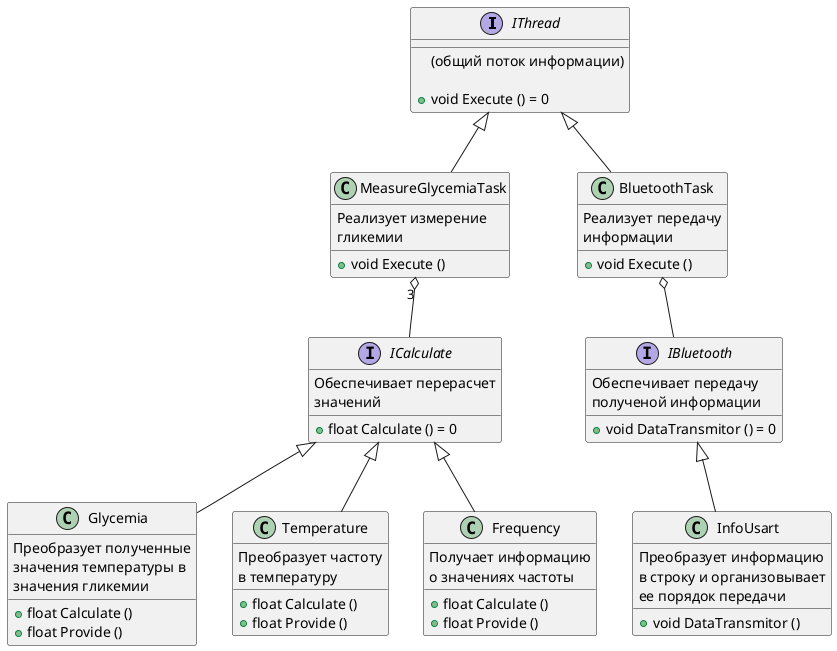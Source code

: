 @startuml main

interface IThread
{
(общий поток информации)

+ void Execute () = 0
}

class MeasureGlycemiaTask
{
Реализует измерение
гликемии

+ void Execute ()
}

class Glycemia
{
Преобразует полученные
значения температуры в
значения гликемии

+ float Calculate ()
+ float Provide ()
}

class Temperature
{
Преобразует частоту
в температуру

+ float Calculate ()
+ float Provide ()
}

class Frequency
{
Получает информацию
о значениях частоты

+ float Calculate ()
+ float Provide ()
}

class BluetoothTask
{
Реализует передачу
информации

+ void Execute ()
}

interface ICalculate
{
Обеспечивает перерасчет
значений

+ float Calculate () = 0
}

class InfoUsart
{
Преобразует информацию
в строку и организовывает
ее порядок передачи

+ void DataTransmitor ()
}

interface IBluetooth
{
Обеспечивает передачу
полученой информации

+ void DataTransmitor () = 0
}

BluetoothTask -up-|> IThread
MeasureGlycemiaTask -up-|> IThread

BluetoothTask o-- IBluetooth
InfoUsart -up-|> IBluetooth

MeasureGlycemiaTask "3" o-down- ICalculate
Glycemia -up-|> ICalculate
Temperature -up-|> ICalculate
Frequency -up-|> ICalculate



@enduml